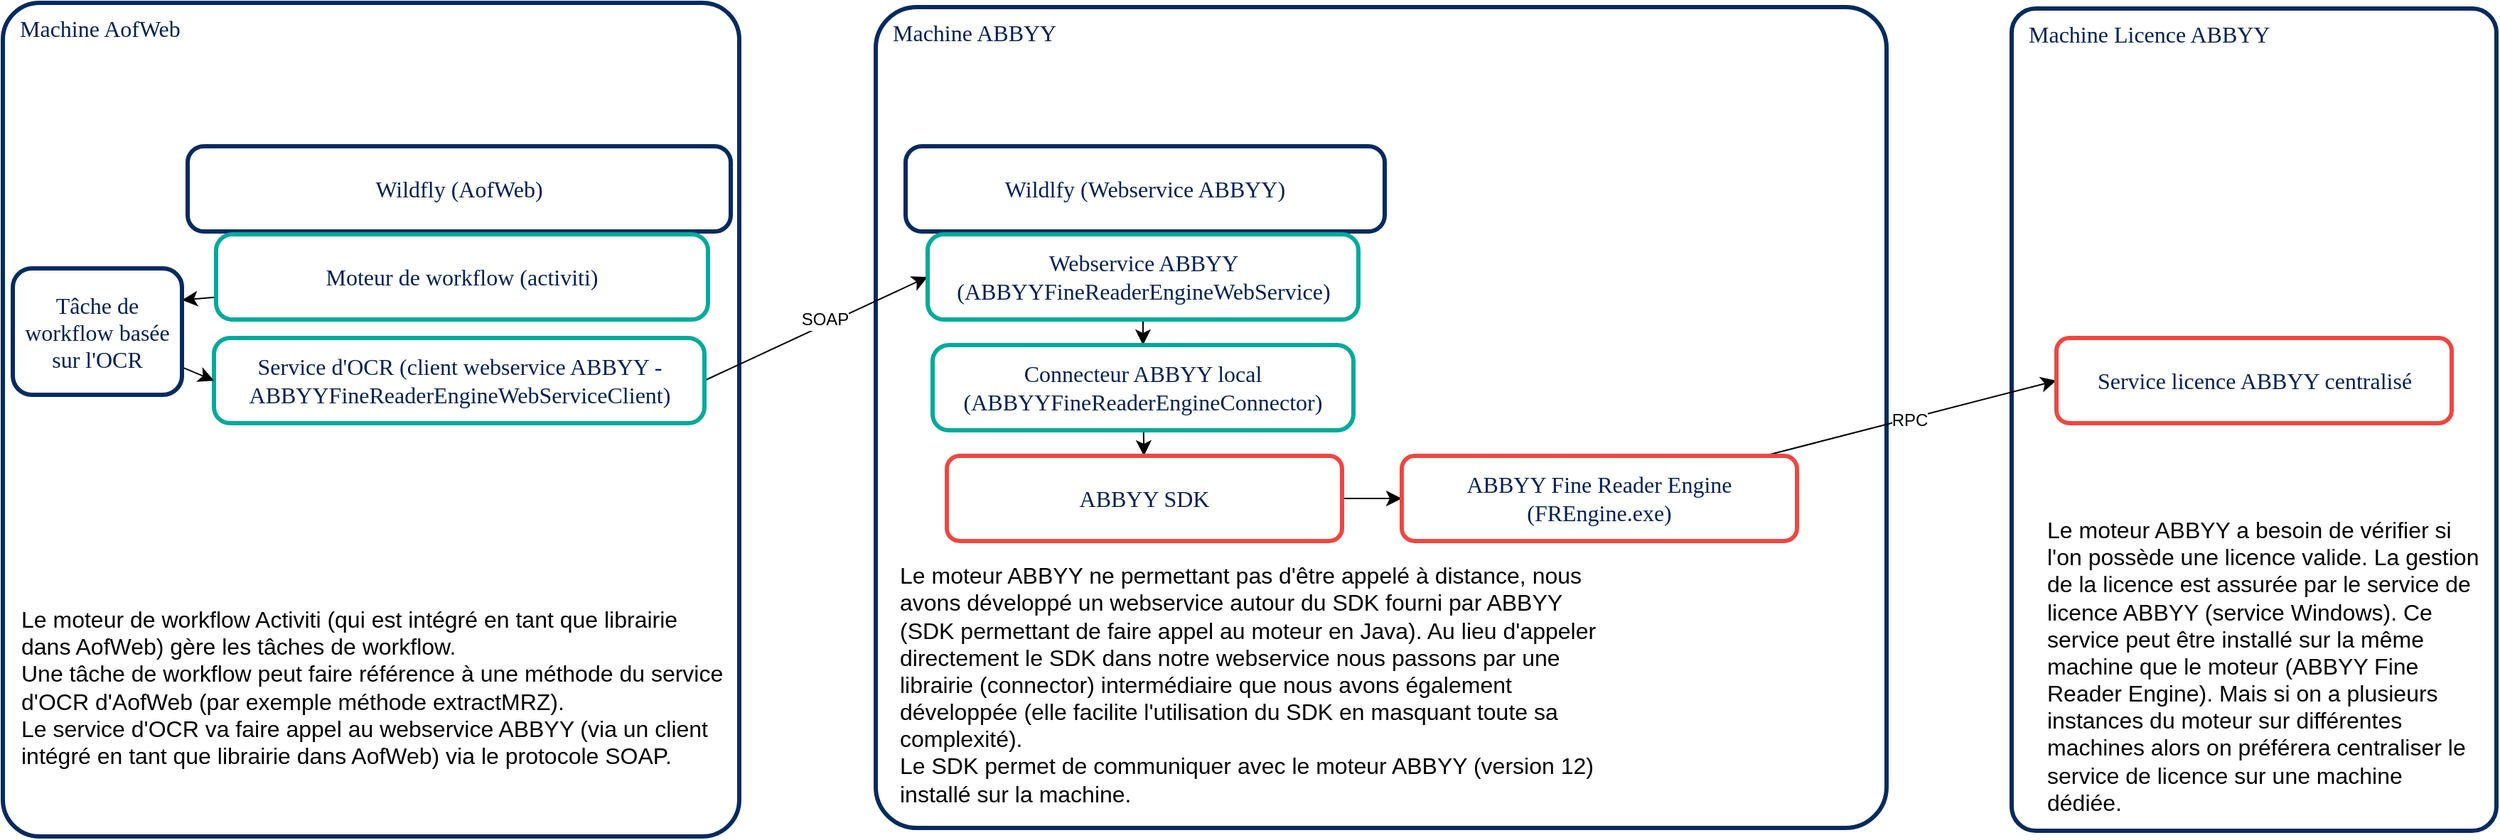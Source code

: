 <mxfile version="24.8.0">
  <diagram name="Page-1" id="XQS0h8Zpp12SIxNu3PQI">
    <mxGraphModel dx="2234" dy="1352" grid="0" gridSize="10" guides="1" tooltips="1" connect="1" arrows="1" fold="1" page="0" pageScale="1" pageWidth="827" pageHeight="1169" math="0" shadow="0">
      <root>
        <mxCell id="0" />
        <mxCell id="1" parent="0" />
        <mxCell id="hI64WHGjRynPBRIxKIMX-20" value="Machine Licence ABBYY" style="rounded=1;whiteSpace=wrap;html=1;strokeColor=#042a60;strokeWidth=3;arcSize=5;fontFamily=Poppins;fontSource=https%3A%2F%2Ffonts.googleapis.com%2Fcss%3Ffamily%3DPoppins;fontSize=16;fontColor=#002058;fontStyle=0;labelBackgroundColor=none;labelBorderColor=none;verticalAlign=top;align=left;spacingRight=0;spacingLeft=10;spacingTop=2;fillColor=#FFFFFF;" vertex="1" parent="1">
          <mxGeometry x="813" y="-343" width="341" height="579" as="geometry" />
        </mxCell>
        <mxCell id="hI64WHGjRynPBRIxKIMX-13" value="Machine ABBYY" style="rounded=1;whiteSpace=wrap;html=1;strokeColor=#042a60;strokeWidth=3;arcSize=5;fontFamily=Poppins;fontSource=https%3A%2F%2Ffonts.googleapis.com%2Fcss%3Ffamily%3DPoppins;fontSize=16;fontColor=#002058;fontStyle=0;labelBackgroundColor=none;labelBorderColor=none;verticalAlign=top;align=left;spacingRight=0;spacingLeft=10;spacingTop=2;fillColor=#FFFFFF;" vertex="1" parent="1">
          <mxGeometry x="14" y="-344" width="711" height="578" as="geometry" />
        </mxCell>
        <mxCell id="hI64WHGjRynPBRIxKIMX-12" value="Machine AofWeb" style="rounded=1;whiteSpace=wrap;html=1;strokeColor=#042a60;strokeWidth=3;arcSize=5;fontFamily=Poppins;fontSource=https%3A%2F%2Ffonts.googleapis.com%2Fcss%3Ffamily%3DPoppins;fontSize=16;fontColor=#002058;fontStyle=0;labelBackgroundColor=none;labelBorderColor=none;verticalAlign=top;align=left;spacingRight=0;spacingLeft=10;spacingTop=2;fillColor=#FFFFFF;" vertex="1" parent="1">
          <mxGeometry x="-600" y="-347" width="518" height="587" as="geometry" />
        </mxCell>
        <mxCell id="hI64WHGjRynPBRIxKIMX-1" value="Wildfly (AofWeb)" style="rounded=1;whiteSpace=wrap;html=1;strokeColor=#042a60;strokeWidth=3;arcSize=19;fontFamily=Poppins;fontSource=https%3A%2F%2Ffonts.googleapis.com%2Fcss%3Ffamily%3DPoppins;fontSize=16;fontColor=#002058;fontStyle=0;labelBackgroundColor=none;labelBorderColor=none;" vertex="1" parent="1">
          <mxGeometry x="-470" y="-246" width="382" height="60" as="geometry" />
        </mxCell>
        <mxCell id="hI64WHGjRynPBRIxKIMX-5" style="edgeStyle=none;curved=1;rounded=0;orthogonalLoop=1;jettySize=auto;html=1;entryX=1;entryY=0.25;entryDx=0;entryDy=0;fontSize=12;startSize=8;endSize=8;" edge="1" parent="1" source="hI64WHGjRynPBRIxKIMX-2" target="hI64WHGjRynPBRIxKIMX-4">
          <mxGeometry relative="1" as="geometry" />
        </mxCell>
        <mxCell id="hI64WHGjRynPBRIxKIMX-2" value="Moteur de workflow (activiti)" style="rounded=1;whiteSpace=wrap;html=1;strokeColor=#00AA9B;strokeWidth=3;arcSize=19;fontFamily=Poppins;fontSource=https%3A%2F%2Ffonts.googleapis.com%2Fcss%3Ffamily%3DPoppins;fontSize=16;fontColor=#002058;fontStyle=0;labelBackgroundColor=none;labelBorderColor=none;" vertex="1" parent="1">
          <mxGeometry x="-450" y="-184" width="346" height="60" as="geometry" />
        </mxCell>
        <mxCell id="hI64WHGjRynPBRIxKIMX-15" style="edgeStyle=none;curved=1;rounded=0;orthogonalLoop=1;jettySize=auto;html=1;entryX=0;entryY=0.5;entryDx=0;entryDy=0;fontSize=12;startSize=8;endSize=8;exitX=1;exitY=0.5;exitDx=0;exitDy=0;" edge="1" parent="1" source="hI64WHGjRynPBRIxKIMX-3" target="hI64WHGjRynPBRIxKIMX-8">
          <mxGeometry relative="1" as="geometry" />
        </mxCell>
        <mxCell id="hI64WHGjRynPBRIxKIMX-16" value="SOAP" style="edgeLabel;html=1;align=center;verticalAlign=middle;resizable=0;points=[];fontSize=12;" vertex="1" connectable="0" parent="hI64WHGjRynPBRIxKIMX-15">
          <mxGeometry x="0.094" y="4" relative="1" as="geometry">
            <mxPoint as="offset" />
          </mxGeometry>
        </mxCell>
        <mxCell id="hI64WHGjRynPBRIxKIMX-3" value="Service d&#39;OCR (client webservice ABBYY - ABBYYFineReaderEngineWebServiceClient)" style="rounded=1;whiteSpace=wrap;html=1;strokeColor=#00AA9B;strokeWidth=3;arcSize=19;fontFamily=Poppins;fontSource=https%3A%2F%2Ffonts.googleapis.com%2Fcss%3Ffamily%3DPoppins;fontSize=16;fontColor=#002058;fontStyle=0;labelBackgroundColor=none;labelBorderColor=none;" vertex="1" parent="1">
          <mxGeometry x="-451.5" y="-111" width="345" height="60" as="geometry" />
        </mxCell>
        <mxCell id="hI64WHGjRynPBRIxKIMX-6" style="edgeStyle=none;curved=1;rounded=0;orthogonalLoop=1;jettySize=auto;html=1;entryX=0;entryY=0.5;entryDx=0;entryDy=0;fontSize=12;startSize=8;endSize=8;" edge="1" parent="1" source="hI64WHGjRynPBRIxKIMX-4" target="hI64WHGjRynPBRIxKIMX-3">
          <mxGeometry relative="1" as="geometry" />
        </mxCell>
        <mxCell id="hI64WHGjRynPBRIxKIMX-4" value="Tâche de workflow basée sur l&#39;OCR" style="rounded=1;whiteSpace=wrap;html=1;strokeColor=#042a60;strokeWidth=3;arcSize=15;fontFamily=Poppins;fontSource=https%3A%2F%2Ffonts.googleapis.com%2Fcss%3Ffamily%3DPoppins;fontSize=16;fontColor=#002058;fontStyle=0;labelBackgroundColor=none;labelBorderColor=none;" vertex="1" parent="1">
          <mxGeometry x="-593" y="-160" width="119" height="89" as="geometry" />
        </mxCell>
        <mxCell id="hI64WHGjRynPBRIxKIMX-7" value="Wildlfy (Webservice ABBYY)" style="rounded=1;whiteSpace=wrap;html=1;strokeColor=#042a60;strokeWidth=3;arcSize=19;fontFamily=Poppins;fontSource=https%3A%2F%2Ffonts.googleapis.com%2Fcss%3Ffamily%3DPoppins;fontSize=16;fontColor=#002058;fontStyle=0;labelBackgroundColor=none;labelBorderColor=none;" vertex="1" parent="1">
          <mxGeometry x="35" y="-246" width="337" height="60" as="geometry" />
        </mxCell>
        <mxCell id="hI64WHGjRynPBRIxKIMX-17" style="edgeStyle=none;curved=1;rounded=0;orthogonalLoop=1;jettySize=auto;html=1;fontSize=12;startSize=8;endSize=8;" edge="1" parent="1" source="hI64WHGjRynPBRIxKIMX-8" target="hI64WHGjRynPBRIxKIMX-9">
          <mxGeometry relative="1" as="geometry" />
        </mxCell>
        <mxCell id="hI64WHGjRynPBRIxKIMX-8" value="Webservice ABBYY (ABBYYFineReaderEngineWebService)" style="rounded=1;whiteSpace=wrap;html=1;strokeColor=#00AA9B;strokeWidth=3;arcSize=19;fontFamily=Poppins;fontSource=https%3A%2F%2Ffonts.googleapis.com%2Fcss%3Ffamily%3DPoppins;fontSize=16;fontColor=#002058;fontStyle=0;labelBackgroundColor=none;labelBorderColor=none;" vertex="1" parent="1">
          <mxGeometry x="50.5" y="-184" width="303" height="60" as="geometry" />
        </mxCell>
        <mxCell id="hI64WHGjRynPBRIxKIMX-18" style="edgeStyle=none;curved=1;rounded=0;orthogonalLoop=1;jettySize=auto;html=1;fontSize=12;startSize=8;endSize=8;" edge="1" parent="1" source="hI64WHGjRynPBRIxKIMX-9" target="hI64WHGjRynPBRIxKIMX-11">
          <mxGeometry relative="1" as="geometry" />
        </mxCell>
        <mxCell id="hI64WHGjRynPBRIxKIMX-9" value="Connecteur ABBYY local (ABBYYFineReaderEngineConnector)" style="rounded=1;whiteSpace=wrap;html=1;strokeColor=#00AA9B;strokeWidth=3;arcSize=19;fontFamily=Poppins;fontSource=https%3A%2F%2Ffonts.googleapis.com%2Fcss%3Ffamily%3DPoppins;fontSize=16;fontColor=#002058;fontStyle=0;labelBackgroundColor=none;labelBorderColor=none;" vertex="1" parent="1">
          <mxGeometry x="54" y="-106" width="296" height="60" as="geometry" />
        </mxCell>
        <mxCell id="hI64WHGjRynPBRIxKIMX-19" style="edgeStyle=none;curved=1;rounded=0;orthogonalLoop=1;jettySize=auto;html=1;fontSize=12;startSize=8;endSize=8;" edge="1" parent="1" source="hI64WHGjRynPBRIxKIMX-11" target="hI64WHGjRynPBRIxKIMX-14">
          <mxGeometry relative="1" as="geometry" />
        </mxCell>
        <mxCell id="hI64WHGjRynPBRIxKIMX-11" value="ABBYY SDK" style="rounded=1;whiteSpace=wrap;html=1;strokeColor=#F04641;strokeWidth=3;arcSize=15;fontFamily=Poppins;fontSource=https%3A%2F%2Ffonts.googleapis.com%2Fcss%3Ffamily%3DPoppins;fontSize=16;fontColor=#002058;fontStyle=0;labelBackgroundColor=none;labelBorderColor=none;" vertex="1" parent="1">
          <mxGeometry x="64" y="-28" width="278" height="60" as="geometry" />
        </mxCell>
        <mxCell id="hI64WHGjRynPBRIxKIMX-22" style="edgeStyle=none;curved=1;rounded=0;orthogonalLoop=1;jettySize=auto;html=1;entryX=0;entryY=0.5;entryDx=0;entryDy=0;fontSize=12;startSize=8;endSize=8;" edge="1" parent="1" source="hI64WHGjRynPBRIxKIMX-14" target="hI64WHGjRynPBRIxKIMX-21">
          <mxGeometry relative="1" as="geometry" />
        </mxCell>
        <mxCell id="hI64WHGjRynPBRIxKIMX-23" value="RPC" style="edgeLabel;html=1;align=center;verticalAlign=middle;resizable=0;points=[];fontSize=12;" vertex="1" connectable="0" parent="hI64WHGjRynPBRIxKIMX-22">
          <mxGeometry x="-0.013" y="-1" relative="1" as="geometry">
            <mxPoint as="offset" />
          </mxGeometry>
        </mxCell>
        <mxCell id="hI64WHGjRynPBRIxKIMX-14" value="ABBYY Fine Reader Engine (FREngine.exe)" style="rounded=1;whiteSpace=wrap;html=1;strokeColor=#F04641;strokeWidth=3;arcSize=15;fontFamily=Poppins;fontSource=https%3A%2F%2Ffonts.googleapis.com%2Fcss%3Ffamily%3DPoppins;fontSize=16;fontColor=#002058;fontStyle=0;labelBackgroundColor=none;labelBorderColor=none;" vertex="1" parent="1">
          <mxGeometry x="384" y="-28" width="278" height="60" as="geometry" />
        </mxCell>
        <mxCell id="hI64WHGjRynPBRIxKIMX-21" value="Service licence ABBYY centralisé" style="rounded=1;whiteSpace=wrap;html=1;strokeColor=#F04641;strokeWidth=3;arcSize=15;fontFamily=Poppins;fontSource=https%3A%2F%2Ffonts.googleapis.com%2Fcss%3Ffamily%3DPoppins;fontSize=16;fontColor=#002058;fontStyle=0;labelBackgroundColor=none;labelBorderColor=none;" vertex="1" parent="1">
          <mxGeometry x="844.5" y="-111" width="278" height="60" as="geometry" />
        </mxCell>
        <mxCell id="hI64WHGjRynPBRIxKIMX-24" value="&lt;div&gt;Le moteur de workflow Activiti (qui est intégré en tant que librairie dans AofWeb) gère les tâches de workflow.&lt;/div&gt;&lt;div&gt;Une tâche de workflow peut faire référence à une méthode du service d&#39;OCR d&#39;AofWeb (par exemple méthode extractMRZ).&lt;/div&gt;&lt;div&gt;Le service d&#39;OCR va faire appel au webservice ABBYY (via un client intégré en tant que librairie dans AofWeb) via le protocole SOAP.&lt;br&gt;&lt;/div&gt;" style="text;strokeColor=none;fillColor=none;html=1;align=left;verticalAlign=middle;whiteSpace=wrap;rounded=0;fontSize=16;" vertex="1" parent="1">
          <mxGeometry x="-589" y="87" width="496" height="95" as="geometry" />
        </mxCell>
        <mxCell id="hI64WHGjRynPBRIxKIMX-26" value="&lt;div&gt;Le moteur ABBYY ne permettant pas d&#39;être appelé à distance, nous avons développé un webservice autour du SDK fourni par ABBYY (SDK permettant de faire appel au moteur en Java). Au lieu d&#39;appeler directement le SDK dans notre webservice nous passons par une librairie (connector) intermédiaire que nous avons également développée (elle facilite l&#39;utilisation du SDK en masquant toute sa complexité).&lt;/div&gt;&lt;div&gt;Le SDK permet de communiquer avec le moteur ABBYY (version 12) installé sur la machine.&lt;br&gt;&lt;/div&gt;" style="text;strokeColor=none;fillColor=none;html=1;align=left;verticalAlign=middle;whiteSpace=wrap;rounded=0;fontSize=16;" vertex="1" parent="1">
          <mxGeometry x="29" y="85" width="496" height="95" as="geometry" />
        </mxCell>
        <mxCell id="hI64WHGjRynPBRIxKIMX-27" value="Le moteur ABBYY a besoin de vérifier si l&#39;on possède une licence valide. La gestion de la licence est assurée par le service de licence ABBYY (service Windows). Ce service peut être installé sur la même machine que le moteur (ABBYY Fine Reader Engine). Mais si on a plusieurs instances du moteur sur différentes machines alors on préférera centraliser le service de licence sur une machine dédiée." style="text;strokeColor=none;fillColor=none;html=1;align=left;verticalAlign=middle;whiteSpace=wrap;rounded=0;fontSize=16;" vertex="1" parent="1">
          <mxGeometry x="836" y="61" width="308" height="117" as="geometry" />
        </mxCell>
      </root>
    </mxGraphModel>
  </diagram>
</mxfile>

